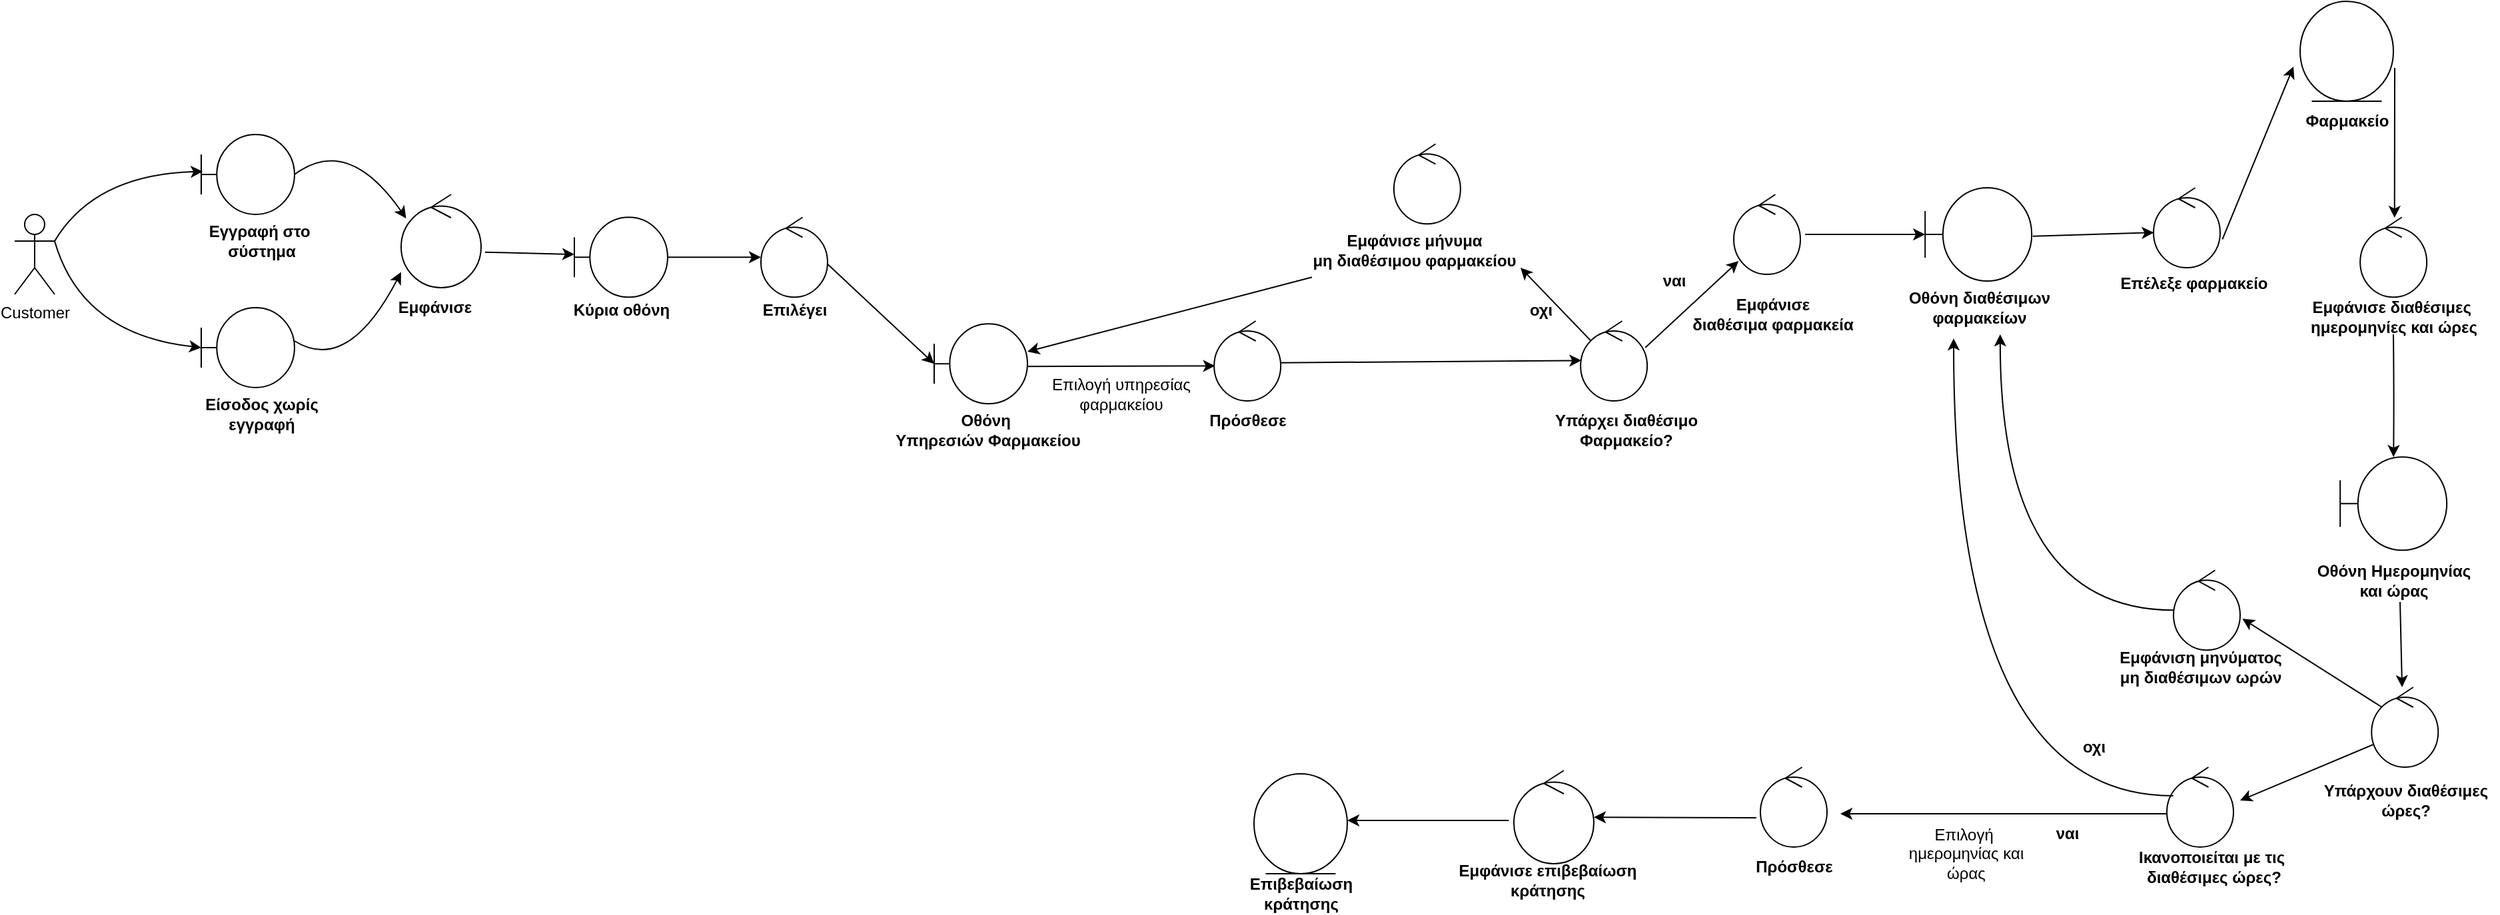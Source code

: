 <mxfile version="17.5.0" type="github">
  <diagram id="R2lEEEUBdFMjLlhIrx00" name="Page-1">
    <mxGraphModel dx="1660" dy="888" grid="1" gridSize="10" guides="1" tooltips="1" connect="1" arrows="1" fold="1" page="1" pageScale="1" pageWidth="850" pageHeight="1100" math="0" shadow="0" extFonts="Permanent Marker^https://fonts.googleapis.com/css?family=Permanent+Marker">
      <root>
        <mxCell id="0" />
        <mxCell id="1" parent="0" />
        <mxCell id="AKfOE-RP20w9o-3AV9IG-1" value="Customer" style="shape=umlActor;verticalLabelPosition=bottom;verticalAlign=top;html=1;outlineConnect=0;fontSize=12;strokeWidth=1;spacing=2;" parent="1" vertex="1">
          <mxGeometry x="80" y="230" width="30" height="60" as="geometry" />
        </mxCell>
        <mxCell id="AKfOE-RP20w9o-3AV9IG-8" value="" style="shape=umlBoundary;whiteSpace=wrap;html=1;fontSize=12;strokeWidth=1;spacing=2;" parent="1" vertex="1">
          <mxGeometry x="500" y="232.13" width="70" height="60" as="geometry" />
        </mxCell>
        <mxCell id="AKfOE-RP20w9o-3AV9IG-12" value="" style="shape=umlBoundary;whiteSpace=wrap;html=1;fontSize=12;strokeWidth=1;spacing=2;" parent="1" vertex="1">
          <mxGeometry x="770" y="312.13" width="70" height="60" as="geometry" />
        </mxCell>
        <mxCell id="AKfOE-RP20w9o-3AV9IG-14" value="" style="ellipse;shape=umlEntity;whiteSpace=wrap;html=1;" parent="1" vertex="1">
          <mxGeometry x="1795" y="70" width="70" height="75" as="geometry" />
        </mxCell>
        <mxCell id="AKfOE-RP20w9o-3AV9IG-17" value="" style="ellipse;shape=umlControl;whiteSpace=wrap;html=1;fontSize=12;strokeWidth=1;spacing=2;" parent="1" vertex="1">
          <mxGeometry x="640" y="232.13" width="50" height="60" as="geometry" />
        </mxCell>
        <mxCell id="AKfOE-RP20w9o-3AV9IG-20" value="&lt;b style=&quot;font-size: 12px;&quot;&gt;Κύρια οθόνη&lt;/b&gt;" style="text;html=1;align=center;verticalAlign=middle;resizable=0;points=[];autosize=1;strokeColor=none;fillColor=none;fontSize=12;strokeWidth=1;spacing=2;" parent="1" vertex="1">
          <mxGeometry x="490" y="292.13" width="90" height="20" as="geometry" />
        </mxCell>
        <mxCell id="AKfOE-RP20w9o-3AV9IG-21" value="" style="endArrow=classic;html=1;rounded=0;fontSize=12;strokeWidth=1;spacing=2;" parent="1" source="AKfOE-RP20w9o-3AV9IG-8" target="AKfOE-RP20w9o-3AV9IG-17" edge="1">
          <mxGeometry width="50" height="50" relative="1" as="geometry">
            <mxPoint x="560" y="302.13" as="sourcePoint" />
            <mxPoint x="610" y="252.13" as="targetPoint" />
            <Array as="points">
              <mxPoint x="610" y="262.13" />
            </Array>
          </mxGeometry>
        </mxCell>
        <mxCell id="AKfOE-RP20w9o-3AV9IG-22" value="&lt;b&gt;Επιλέγει&lt;/b&gt;" style="text;html=1;align=center;verticalAlign=middle;resizable=0;points=[];autosize=1;strokeColor=none;fillColor=none;fontSize=12;strokeWidth=1;spacing=2;" parent="1" vertex="1">
          <mxGeometry x="630" y="292.13" width="70" height="20" as="geometry" />
        </mxCell>
        <mxCell id="AKfOE-RP20w9o-3AV9IG-23" value="" style="endArrow=classic;html=1;rounded=0;exitX=0.996;exitY=0.583;exitDx=0;exitDy=0;exitPerimeter=0;fontSize=12;strokeWidth=1;spacing=2;" parent="1" source="AKfOE-RP20w9o-3AV9IG-17" edge="1">
          <mxGeometry width="50" height="50" relative="1" as="geometry">
            <mxPoint x="680" y="342.13" as="sourcePoint" />
            <mxPoint x="770" y="342.13" as="targetPoint" />
            <Array as="points" />
          </mxGeometry>
        </mxCell>
        <mxCell id="AKfOE-RP20w9o-3AV9IG-24" value="Οθόνη&amp;nbsp;&lt;br style=&quot;font-size: 12px&quot;&gt;Υπηρεσιών Φαρμακείου" style="text;html=1;align=center;verticalAlign=middle;resizable=0;points=[];autosize=1;strokeColor=none;fillColor=none;fontStyle=1;fontSize=12;strokeWidth=1;spacing=2;" parent="1" vertex="1">
          <mxGeometry x="730" y="372.13" width="160" height="40" as="geometry" />
        </mxCell>
        <mxCell id="AKfOE-RP20w9o-3AV9IG-140" value="" style="endArrow=classic;html=1;rounded=0;exitX=1.002;exitY=0.533;exitDx=0;exitDy=0;exitPerimeter=0;fontSize=12;strokeWidth=1;spacing=2;entryX=0.015;entryY=0.562;entryDx=0;entryDy=0;entryPerimeter=0;" parent="1" source="AKfOE-RP20w9o-3AV9IG-12" edge="1" target="AKfOE-RP20w9o-3AV9IG-187">
          <mxGeometry width="50" height="50" relative="1" as="geometry">
            <mxPoint x="870" y="352.13" as="sourcePoint" />
            <mxPoint x="930" y="344" as="targetPoint" />
            <Array as="points" />
          </mxGeometry>
        </mxCell>
        <mxCell id="AKfOE-RP20w9o-3AV9IG-145" value="" style="ellipse;shape=umlControl;whiteSpace=wrap;html=1;fontSize=12;strokeWidth=1;spacing=2;" parent="1" vertex="1">
          <mxGeometry x="1255.07" y="310" width="50" height="60" as="geometry" />
        </mxCell>
        <mxCell id="AKfOE-RP20w9o-3AV9IG-147" value="&lt;b style=&quot;font-size: 12px;&quot;&gt;Υπάρχει διαθέσιμο&lt;br style=&quot;font-size: 12px;&quot;&gt;Φαρμακείο?&lt;br style=&quot;font-size: 12px;&quot;&gt;&lt;/b&gt;" style="text;html=1;align=center;verticalAlign=middle;resizable=0;points=[];autosize=1;strokeColor=none;fillColor=none;fontSize=12;strokeWidth=1;spacing=2;" parent="1" vertex="1">
          <mxGeometry x="1223.62" y="372.13" width="130" height="40" as="geometry" />
        </mxCell>
        <mxCell id="AKfOE-RP20w9o-3AV9IG-150" value="" style="endArrow=classic;html=1;rounded=0;fontSize=12;strokeWidth=1;spacing=2;" parent="1" edge="1">
          <mxGeometry width="50" height="50" relative="1" as="geometry">
            <mxPoint x="1303.62" y="330" as="sourcePoint" />
            <mxPoint x="1373.62" y="265" as="targetPoint" />
            <Array as="points" />
          </mxGeometry>
        </mxCell>
        <mxCell id="AKfOE-RP20w9o-3AV9IG-151" value="" style="shape=umlBoundary;whiteSpace=wrap;html=1;" parent="1" vertex="1">
          <mxGeometry x="1513.62" y="210" width="80" height="70" as="geometry" />
        </mxCell>
        <mxCell id="AKfOE-RP20w9o-3AV9IG-152" value="" style="endArrow=classic;html=1;rounded=0;exitX=0.157;exitY=0.25;exitDx=0;exitDy=0;exitPerimeter=0;fontSize=12;strokeWidth=1;spacing=2;" parent="1" source="AKfOE-RP20w9o-3AV9IG-145" edge="1">
          <mxGeometry width="50" height="50" relative="1" as="geometry">
            <mxPoint x="1285.07" y="367.13" as="sourcePoint" />
            <mxPoint x="1210" y="270" as="targetPoint" />
          </mxGeometry>
        </mxCell>
        <mxCell id="AKfOE-RP20w9o-3AV9IG-153" value="ναι" style="text;html=1;align=center;verticalAlign=middle;resizable=0;points=[];autosize=1;strokeColor=none;fillColor=none;fontSize=12;strokeWidth=1;spacing=2;fontStyle=1" parent="1" vertex="1">
          <mxGeometry x="1305.07" y="270" width="40" height="20" as="geometry" />
        </mxCell>
        <mxCell id="AKfOE-RP20w9o-3AV9IG-154" value="οχι" style="text;html=1;align=center;verticalAlign=middle;resizable=0;points=[];autosize=1;strokeColor=none;fillColor=none;fontSize=12;strokeWidth=1;spacing=2;fontStyle=1" parent="1" vertex="1">
          <mxGeometry x="1205" y="292.13" width="40" height="20" as="geometry" />
        </mxCell>
        <mxCell id="AKfOE-RP20w9o-3AV9IG-155" value="" style="ellipse;shape=umlControl;whiteSpace=wrap;html=1;fontSize=12;strokeWidth=1;spacing=2;" parent="1" vertex="1">
          <mxGeometry x="1114.96" y="177.13" width="50" height="60" as="geometry" />
        </mxCell>
        <mxCell id="AKfOE-RP20w9o-3AV9IG-156" value="Εμφάνισε μήνυμα&lt;br style=&quot;font-size: 12px;&quot;&gt;μη διαθέσιμου φαρμακείου" style="text;html=1;align=center;verticalAlign=middle;resizable=0;points=[];autosize=1;strokeColor=none;fillColor=none;fontSize=12;strokeWidth=1;spacing=2;fontStyle=1" parent="1" vertex="1">
          <mxGeometry x="1044.96" y="237.13" width="170" height="40" as="geometry" />
        </mxCell>
        <mxCell id="AKfOE-RP20w9o-3AV9IG-157" value="" style="endArrow=classic;html=1;rounded=0;fontSize=12;strokeWidth=1;spacing=2;" parent="1" source="AKfOE-RP20w9o-3AV9IG-156" target="AKfOE-RP20w9o-3AV9IG-12" edge="1">
          <mxGeometry width="50" height="50" relative="1" as="geometry">
            <mxPoint x="850" y="182.13" as="sourcePoint" />
            <mxPoint x="810" y="117.13" as="targetPoint" />
            <Array as="points" />
          </mxGeometry>
        </mxCell>
        <mxCell id="AKfOE-RP20w9o-3AV9IG-160" value="Εμφάνισε&lt;br style=&quot;font-size: 12px&quot;&gt;διαθέσιμα φαρμακεία" style="text;html=1;align=center;verticalAlign=middle;resizable=0;points=[];autosize=1;strokeColor=none;fillColor=none;fontSize=12;strokeWidth=1;spacing=2;fontStyle=1" parent="1" vertex="1">
          <mxGeometry x="1328.62" y="285" width="140" height="40" as="geometry" />
        </mxCell>
        <mxCell id="AKfOE-RP20w9o-3AV9IG-161" value="" style="endArrow=classic;html=1;rounded=0;fontSize=12;strokeWidth=1;spacing=2;" parent="1" edge="1">
          <mxGeometry width="50" height="50" relative="1" as="geometry">
            <mxPoint x="1423.62" y="245" as="sourcePoint" />
            <mxPoint x="1513.62" y="245" as="targetPoint" />
            <Array as="points" />
          </mxGeometry>
        </mxCell>
        <mxCell id="AKfOE-RP20w9o-3AV9IG-162" value="Οθόνη διαθέσιμων &lt;br&gt;φαρμακείων" style="text;html=1;align=center;verticalAlign=middle;resizable=0;points=[];autosize=1;strokeColor=none;fillColor=none;fontSize=12;fontStyle=1" parent="1" vertex="1">
          <mxGeometry x="1493.62" y="285" width="120" height="30" as="geometry" />
        </mxCell>
        <mxCell id="AKfOE-RP20w9o-3AV9IG-163" value="" style="ellipse;shape=umlControl;whiteSpace=wrap;html=1;fontSize=12;strokeWidth=1;spacing=2;" parent="1" vertex="1">
          <mxGeometry x="1685" y="210" width="50" height="60" as="geometry" />
        </mxCell>
        <mxCell id="AKfOE-RP20w9o-3AV9IG-164" value="" style="endArrow=classic;html=1;rounded=0;fontSize=12;strokeWidth=1;spacing=2;exitX=1.009;exitY=0.52;exitDx=0;exitDy=0;exitPerimeter=0;entryX=0.005;entryY=0.56;entryDx=0;entryDy=0;entryPerimeter=0;" parent="1" source="AKfOE-RP20w9o-3AV9IG-151" target="AKfOE-RP20w9o-3AV9IG-163" edge="1">
          <mxGeometry width="50" height="50" relative="1" as="geometry">
            <mxPoint x="1513.55" y="339.12" as="sourcePoint" />
            <mxPoint x="1680" y="246" as="targetPoint" />
            <Array as="points" />
          </mxGeometry>
        </mxCell>
        <mxCell id="AKfOE-RP20w9o-3AV9IG-165" value="Επέλεξε φαρμακείο" style="text;html=1;align=center;verticalAlign=middle;resizable=0;points=[];autosize=1;strokeColor=none;fillColor=none;fontSize=12;fontStyle=1" parent="1" vertex="1">
          <mxGeometry x="1650" y="272.13" width="130" height="20" as="geometry" />
        </mxCell>
        <mxCell id="AKfOE-RP20w9o-3AV9IG-167" value="" style="endArrow=classic;html=1;rounded=0;fontSize=12;strokeWidth=1;spacing=2;exitX=1.034;exitY=0.645;exitDx=0;exitDy=0;exitPerimeter=0;" parent="1" source="AKfOE-RP20w9o-3AV9IG-163" edge="1">
          <mxGeometry width="50" height="50" relative="1" as="geometry">
            <mxPoint x="1720" y="95" as="sourcePoint" />
            <mxPoint x="1790" y="119" as="targetPoint" />
            <Array as="points" />
          </mxGeometry>
        </mxCell>
        <mxCell id="AKfOE-RP20w9o-3AV9IG-169" value="Φαρμακείο" style="text;html=1;align=center;verticalAlign=middle;resizable=0;points=[];autosize=1;strokeColor=none;fillColor=none;fontSize=12;fontStyle=1" parent="1" vertex="1">
          <mxGeometry x="1790" y="150" width="80" height="20" as="geometry" />
        </mxCell>
        <mxCell id="AKfOE-RP20w9o-3AV9IG-171" value="" style="curved=1;endArrow=classic;html=1;rounded=0;fontSize=12;strokeWidth=1;exitX=1;exitY=0.333;exitDx=0;exitDy=0;exitPerimeter=0;" parent="1" source="AKfOE-RP20w9o-3AV9IG-1" edge="1">
          <mxGeometry width="50" height="50" relative="1" as="geometry">
            <mxPoint x="120" y="325" as="sourcePoint" />
            <mxPoint x="220" y="330" as="targetPoint" />
            <Array as="points">
              <mxPoint x="130" y="320" />
            </Array>
          </mxGeometry>
        </mxCell>
        <mxCell id="AKfOE-RP20w9o-3AV9IG-170" value="" style="curved=1;endArrow=classic;html=1;rounded=0;fontSize=12;strokeWidth=1;entryX=0.016;entryY=0.462;entryDx=0;entryDy=0;entryPerimeter=0;" parent="1" target="AKfOE-RP20w9o-3AV9IG-172" edge="1">
          <mxGeometry width="50" height="50" relative="1" as="geometry">
            <mxPoint x="110" y="250" as="sourcePoint" />
            <mxPoint x="210" y="200" as="targetPoint" />
            <Array as="points">
              <mxPoint x="140" y="200" />
            </Array>
          </mxGeometry>
        </mxCell>
        <mxCell id="AKfOE-RP20w9o-3AV9IG-172" value="" style="shape=umlBoundary;whiteSpace=wrap;html=1;fontSize=12;strokeWidth=1;spacing=2;" parent="1" vertex="1">
          <mxGeometry x="220" y="170" width="70" height="60" as="geometry" />
        </mxCell>
        <mxCell id="AKfOE-RP20w9o-3AV9IG-174" value="" style="shape=umlBoundary;whiteSpace=wrap;html=1;fontSize=12;strokeWidth=1;spacing=2;" parent="1" vertex="1">
          <mxGeometry x="220" y="300" width="70" height="60" as="geometry" />
        </mxCell>
        <mxCell id="AKfOE-RP20w9o-3AV9IG-178" value="Eγγραφή στο&amp;nbsp;&lt;br&gt;σύστημα" style="text;html=1;align=center;verticalAlign=middle;resizable=0;points=[];autosize=1;strokeColor=none;fillColor=none;fontSize=12;fontStyle=1" parent="1" vertex="1">
          <mxGeometry x="220" y="235" width="90" height="30" as="geometry" />
        </mxCell>
        <mxCell id="AKfOE-RP20w9o-3AV9IG-179" value="Είσοδος χωρίς&lt;br&gt;εγγραφή" style="text;html=1;align=center;verticalAlign=middle;resizable=0;points=[];autosize=1;strokeColor=none;fillColor=none;fontSize=12;fontStyle=1" parent="1" vertex="1">
          <mxGeometry x="215" y="365" width="100" height="30" as="geometry" />
        </mxCell>
        <mxCell id="AKfOE-RP20w9o-3AV9IG-180" value="" style="curved=1;endArrow=classic;html=1;rounded=0;fontSize=12;strokeWidth=1;entryX=0.063;entryY=0.257;entryDx=0;entryDy=0;entryPerimeter=0;" parent="1" target="AKfOE-RP20w9o-3AV9IG-182" edge="1">
          <mxGeometry width="50" height="50" relative="1" as="geometry">
            <mxPoint x="290" y="200" as="sourcePoint" />
            <mxPoint x="370" y="230" as="targetPoint" />
            <Array as="points">
              <mxPoint x="330" y="170" />
            </Array>
          </mxGeometry>
        </mxCell>
        <mxCell id="AKfOE-RP20w9o-3AV9IG-181" value="" style="curved=1;endArrow=classic;html=1;rounded=0;fontSize=12;strokeWidth=1;entryX=0;entryY=0.833;entryDx=0;entryDy=0;entryPerimeter=0;" parent="1" target="AKfOE-RP20w9o-3AV9IG-182" edge="1">
          <mxGeometry width="50" height="50" relative="1" as="geometry">
            <mxPoint x="290" y="325" as="sourcePoint" />
            <mxPoint x="370" y="290" as="targetPoint" />
            <Array as="points">
              <mxPoint x="330" y="350" />
            </Array>
          </mxGeometry>
        </mxCell>
        <mxCell id="AKfOE-RP20w9o-3AV9IG-182" value="" style="ellipse;shape=umlControl;whiteSpace=wrap;html=1;fontSize=12;strokeWidth=1;spacing=2;fontColor=#000000;labelBackgroundColor=#FFFFFF;labelBorderColor=#000000;" parent="1" vertex="1">
          <mxGeometry x="370" y="215" width="60" height="70" as="geometry" />
        </mxCell>
        <mxCell id="AKfOE-RP20w9o-3AV9IG-183" value="&lt;b&gt;Εμφάνισε&lt;/b&gt;" style="text;html=1;align=center;verticalAlign=middle;resizable=0;points=[];autosize=1;strokeColor=none;fillColor=none;fontSize=12;" parent="1" vertex="1">
          <mxGeometry x="360" y="290" width="70" height="20" as="geometry" />
        </mxCell>
        <mxCell id="AKfOE-RP20w9o-3AV9IG-185" value="" style="endArrow=classic;html=1;rounded=0;fontSize=12;strokeWidth=1;spacing=2;exitX=1.049;exitY=0.619;exitDx=0;exitDy=0;exitPerimeter=0;" parent="1" source="AKfOE-RP20w9o-3AV9IG-182" edge="1">
          <mxGeometry width="50" height="50" relative="1" as="geometry">
            <mxPoint x="450" y="260" as="sourcePoint" />
            <mxPoint x="500" y="260" as="targetPoint" />
            <Array as="points" />
          </mxGeometry>
        </mxCell>
        <mxCell id="AKfOE-RP20w9o-3AV9IG-187" value="" style="ellipse;shape=umlControl;whiteSpace=wrap;html=1;fontSize=12;strokeWidth=1;spacing=2;" parent="1" vertex="1">
          <mxGeometry x="980.07" y="310" width="50" height="60" as="geometry" />
        </mxCell>
        <mxCell id="AKfOE-RP20w9o-3AV9IG-188" value="Πρόσθεσε" style="text;html=1;align=center;verticalAlign=middle;resizable=0;points=[];autosize=1;strokeColor=none;fillColor=none;fontSize=12;fontColor=#000000;fontStyle=1" parent="1" vertex="1">
          <mxGeometry x="970.07" y="375" width="70" height="20" as="geometry" />
        </mxCell>
        <mxCell id="AKfOE-RP20w9o-3AV9IG-190" value="" style="endArrow=classic;html=1;rounded=0;exitX=1.002;exitY=0.533;exitDx=0;exitDy=0;exitPerimeter=0;fontSize=12;strokeWidth=1;spacing=2;entryX=0.012;entryY=0.494;entryDx=0;entryDy=0;entryPerimeter=0;" parent="1" target="AKfOE-RP20w9o-3AV9IG-145" edge="1">
          <mxGeometry width="50" height="50" relative="1" as="geometry">
            <mxPoint x="1030.07" y="341.36" as="sourcePoint" />
            <mxPoint x="1180" y="341" as="targetPoint" />
            <Array as="points" />
          </mxGeometry>
        </mxCell>
        <mxCell id="6pwtXoSBNGAXOpl_ANqQ-11" value="" style="edgeStyle=orthogonalEdgeStyle;curved=1;rounded=0;orthogonalLoop=1;jettySize=auto;html=1;fontSize=12;fontColor=#000000;strokeWidth=1;" edge="1" parent="1" target="AKfOE-RP20w9o-3AV9IG-208">
          <mxGeometry relative="1" as="geometry">
            <mxPoint x="1865" y="320" as="sourcePoint" />
            <mxPoint x="1865.07" y="372.13" as="targetPoint" />
          </mxGeometry>
        </mxCell>
        <mxCell id="AKfOE-RP20w9o-3AV9IG-203" value="" style="ellipse;shape=umlControl;whiteSpace=wrap;html=1;fontSize=12;strokeWidth=1;spacing=2;" parent="1" vertex="1">
          <mxGeometry x="1840.07" y="232.13" width="50" height="60" as="geometry" />
        </mxCell>
        <mxCell id="AKfOE-RP20w9o-3AV9IG-204" value="" style="endArrow=classic;html=1;rounded=0;fontSize=12;strokeWidth=1;spacing=2;entryX=0.516;entryY=0.007;entryDx=0;entryDy=0;entryPerimeter=0;" parent="1" target="AKfOE-RP20w9o-3AV9IG-203" edge="1">
          <mxGeometry width="50" height="50" relative="1" as="geometry">
            <mxPoint x="1866" y="120" as="sourcePoint" />
            <mxPoint x="1963.3" y="170.3" as="targetPoint" />
            <Array as="points" />
          </mxGeometry>
        </mxCell>
        <mxCell id="AKfOE-RP20w9o-3AV9IG-205" value="Εμφάνισε διαθέσιμες&amp;nbsp;&lt;br&gt;ημερομηνίες και ώρες" style="text;html=1;align=center;verticalAlign=middle;resizable=0;points=[];autosize=1;strokeColor=none;fillColor=none;fontSize=12;fontColor=#000000;fontStyle=1" parent="1" vertex="1">
          <mxGeometry x="1795.07" y="292.13" width="140" height="30" as="geometry" />
        </mxCell>
        <mxCell id="AKfOE-RP20w9o-3AV9IG-208" value="" style="shape=umlBoundary;whiteSpace=wrap;html=1;" parent="1" vertex="1">
          <mxGeometry x="1825.07" y="412.13" width="80" height="70" as="geometry" />
        </mxCell>
        <mxCell id="6pwtXoSBNGAXOpl_ANqQ-1" value="Επιλογή υπηρεσίας&lt;br&gt;φαρμακείου" style="text;html=1;align=center;verticalAlign=middle;resizable=0;points=[];autosize=1;strokeColor=none;fillColor=none;fontSize=12;fontColor=#000000;" vertex="1" parent="1">
          <mxGeometry x="850" y="349.63" width="120" height="30" as="geometry" />
        </mxCell>
        <mxCell id="6pwtXoSBNGAXOpl_ANqQ-9" value="" style="ellipse;shape=umlControl;whiteSpace=wrap;html=1;fontSize=12;strokeWidth=1;spacing=2;" vertex="1" parent="1">
          <mxGeometry x="1370" y="215" width="50" height="60" as="geometry" />
        </mxCell>
        <mxCell id="6pwtXoSBNGAXOpl_ANqQ-12" value="Οθόνη Ημερομηνίας&lt;br&gt;και ώρας" style="text;html=1;align=center;verticalAlign=middle;resizable=0;points=[];autosize=1;strokeColor=none;fillColor=none;fontSize=12;fontColor=#000000;fontStyle=1" vertex="1" parent="1">
          <mxGeometry x="1800.07" y="490" width="130" height="30" as="geometry" />
        </mxCell>
        <mxCell id="6pwtXoSBNGAXOpl_ANqQ-13" value="" style="ellipse;shape=umlControl;whiteSpace=wrap;html=1;fontSize=12;strokeWidth=1;spacing=2;" vertex="1" parent="1">
          <mxGeometry x="1848.62" y="585" width="50" height="60" as="geometry" />
        </mxCell>
        <mxCell id="6pwtXoSBNGAXOpl_ANqQ-14" value="&lt;b style=&quot;font-size: 12px&quot;&gt;Υπάρχουν διαθέσιμες&lt;br&gt;ώρες?&lt;br style=&quot;font-size: 12px&quot;&gt;&lt;/b&gt;" style="text;html=1;align=center;verticalAlign=middle;resizable=0;points=[];autosize=1;strokeColor=none;fillColor=none;fontSize=12;strokeWidth=1;spacing=2;" vertex="1" parent="1">
          <mxGeometry x="1803.62" y="650" width="140" height="40" as="geometry" />
        </mxCell>
        <mxCell id="6pwtXoSBNGAXOpl_ANqQ-15" value="" style="endArrow=classic;html=1;rounded=0;fontSize=12;strokeWidth=1;spacing=2;exitX=0.029;exitY=0.715;exitDx=0;exitDy=0;exitPerimeter=0;" edge="1" parent="1" source="6pwtXoSBNGAXOpl_ANqQ-13">
          <mxGeometry width="50" height="50" relative="1" as="geometry">
            <mxPoint x="1888.62" y="597.13" as="sourcePoint" />
            <mxPoint x="1750" y="670" as="targetPoint" />
            <Array as="points" />
          </mxGeometry>
        </mxCell>
        <mxCell id="6pwtXoSBNGAXOpl_ANqQ-16" value="" style="endArrow=classic;html=1;rounded=0;exitX=0.157;exitY=0.25;exitDx=0;exitDy=0;exitPerimeter=0;fontSize=12;strokeWidth=1;spacing=2;entryX=1.034;entryY=0.607;entryDx=0;entryDy=0;entryPerimeter=0;" edge="1" parent="1" source="6pwtXoSBNGAXOpl_ANqQ-13" target="6pwtXoSBNGAXOpl_ANqQ-20">
          <mxGeometry width="50" height="50" relative="1" as="geometry">
            <mxPoint x="1870.07" y="634.26" as="sourcePoint" />
            <mxPoint x="1795" y="537.13" as="targetPoint" />
          </mxGeometry>
        </mxCell>
        <mxCell id="6pwtXoSBNGAXOpl_ANqQ-17" value="ναι" style="text;html=1;align=center;verticalAlign=middle;resizable=0;points=[];autosize=1;strokeColor=none;fillColor=none;fontSize=12;strokeWidth=1;spacing=2;fontStyle=1" vertex="1" parent="1">
          <mxGeometry x="1600" y="685" width="40" height="20" as="geometry" />
        </mxCell>
        <mxCell id="6pwtXoSBNGAXOpl_ANqQ-18" value="οχι" style="text;html=1;align=center;verticalAlign=middle;resizable=0;points=[];autosize=1;strokeColor=none;fillColor=none;fontSize=12;strokeWidth=1;spacing=2;fontStyle=1" vertex="1" parent="1">
          <mxGeometry x="1620" y="620" width="40" height="20" as="geometry" />
        </mxCell>
        <mxCell id="6pwtXoSBNGAXOpl_ANqQ-24" value="" style="edgeStyle=orthogonalEdgeStyle;curved=1;rounded=0;orthogonalLoop=1;jettySize=auto;html=1;fontSize=12;fontColor=#000000;strokeWidth=1;entryX=0.636;entryY=1.167;entryDx=0;entryDy=0;entryPerimeter=0;" edge="1" parent="1" source="6pwtXoSBNGAXOpl_ANqQ-20" target="AKfOE-RP20w9o-3AV9IG-162">
          <mxGeometry relative="1" as="geometry">
            <mxPoint x="1620" y="527.13" as="targetPoint" />
          </mxGeometry>
        </mxCell>
        <mxCell id="6pwtXoSBNGAXOpl_ANqQ-20" value="" style="ellipse;shape=umlControl;whiteSpace=wrap;html=1;fontSize=12;strokeWidth=1;spacing=2;" vertex="1" parent="1">
          <mxGeometry x="1700" y="497.13" width="50" height="60" as="geometry" />
        </mxCell>
        <mxCell id="6pwtXoSBNGAXOpl_ANqQ-22" value="&lt;b&gt;Εμφάνιση μηνύματος&lt;br&gt;μη διαθέσιμων ωρών&lt;/b&gt;" style="text;html=1;align=center;verticalAlign=middle;resizable=0;points=[];autosize=1;strokeColor=none;fillColor=none;fontSize=12;fontColor=#000000;" vertex="1" parent="1">
          <mxGeometry x="1650" y="555" width="140" height="30" as="geometry" />
        </mxCell>
        <mxCell id="6pwtXoSBNGAXOpl_ANqQ-28" value="" style="endArrow=classic;html=1;rounded=0;fontSize=12;strokeWidth=1;spacing=2;exitX=0.498;exitY=1.129;exitDx=0;exitDy=0;exitPerimeter=0;entryX=0.58;entryY=-0.049;entryDx=0;entryDy=0;entryPerimeter=0;" edge="1" parent="1">
          <mxGeometry width="50" height="50" relative="1" as="geometry">
            <mxPoint x="1870.0" y="521.01" as="sourcePoint" />
            <mxPoint x="1871.54" y="585" as="targetPoint" />
            <Array as="points" />
          </mxGeometry>
        </mxCell>
        <mxCell id="6pwtXoSBNGAXOpl_ANqQ-29" value="" style="ellipse;shape=umlControl;whiteSpace=wrap;html=1;fontSize=12;strokeWidth=1;spacing=2;" vertex="1" parent="1">
          <mxGeometry x="1695" y="645" width="50" height="60" as="geometry" />
        </mxCell>
        <mxCell id="6pwtXoSBNGAXOpl_ANqQ-30" value="Ικανοποιείται με τις&amp;nbsp;&lt;br&gt;διαθέσιμες ώρες?" style="text;html=1;align=center;verticalAlign=middle;resizable=0;points=[];autosize=1;strokeColor=none;fillColor=none;fontSize=12;fontColor=#000000;fontStyle=1" vertex="1" parent="1">
          <mxGeometry x="1665.07" y="705" width="130" height="30" as="geometry" />
        </mxCell>
        <mxCell id="6pwtXoSBNGAXOpl_ANqQ-31" value="" style="endArrow=classic;html=1;rounded=0;fontSize=12;strokeWidth=1;spacing=2;exitX=0.029;exitY=0.715;exitDx=0;exitDy=0;exitPerimeter=0;" edge="1" parent="1">
          <mxGeometry width="50" height="50" relative="1" as="geometry">
            <mxPoint x="1695.0" y="680.0" as="sourcePoint" />
            <mxPoint x="1450" y="680" as="targetPoint" />
            <Array as="points" />
          </mxGeometry>
        </mxCell>
        <mxCell id="6pwtXoSBNGAXOpl_ANqQ-32" value="" style="endArrow=classic;html=1;rounded=0;exitX=0.157;exitY=0.25;exitDx=0;exitDy=0;exitPerimeter=0;fontSize=12;strokeWidth=1;spacing=2;entryX=0.345;entryY=1.269;entryDx=0;entryDy=0;entryPerimeter=0;edgeStyle=orthogonalEdgeStyle;curved=1;" edge="1" parent="1" target="AKfOE-RP20w9o-3AV9IG-162">
          <mxGeometry width="50" height="50" relative="1" as="geometry">
            <mxPoint x="1699.77" y="666.45" as="sourcePoint" />
            <mxPoint x="1590" y="590" as="targetPoint" />
          </mxGeometry>
        </mxCell>
        <mxCell id="6pwtXoSBNGAXOpl_ANqQ-33" value="Επιλογή&amp;nbsp;&lt;br&gt;ημερομηνίας και&lt;br&gt;ώρας" style="text;html=1;align=center;verticalAlign=middle;resizable=0;points=[];autosize=1;strokeColor=none;fillColor=none;fontSize=12;fontColor=#000000;" vertex="1" parent="1">
          <mxGeometry x="1493.62" y="685" width="100" height="50" as="geometry" />
        </mxCell>
        <mxCell id="6pwtXoSBNGAXOpl_ANqQ-34" value="" style="ellipse;shape=umlControl;whiteSpace=wrap;html=1;fontSize=12;strokeWidth=1;spacing=2;" vertex="1" parent="1">
          <mxGeometry x="1390" y="645" width="50" height="60" as="geometry" />
        </mxCell>
        <mxCell id="6pwtXoSBNGAXOpl_ANqQ-35" value="Πρόσθεσε" style="text;html=1;align=center;verticalAlign=middle;resizable=0;points=[];autosize=1;strokeColor=none;fillColor=none;fontSize=12;fontColor=#000000;fontStyle=1" vertex="1" parent="1">
          <mxGeometry x="1380" y="710" width="70" height="20" as="geometry" />
        </mxCell>
        <mxCell id="6pwtXoSBNGAXOpl_ANqQ-36" value="" style="ellipse;shape=umlControl;whiteSpace=wrap;html=1;fontSize=12;strokeWidth=1;spacing=2;fontColor=#000000;labelBackgroundColor=#FFFFFF;labelBorderColor=#000000;" vertex="1" parent="1">
          <mxGeometry x="1205.0" y="647.5" width="60" height="70" as="geometry" />
        </mxCell>
        <mxCell id="6pwtXoSBNGAXOpl_ANqQ-37" value="" style="endArrow=classic;html=1;rounded=0;fontSize=12;strokeWidth=1;spacing=2;" edge="1" parent="1" target="6pwtXoSBNGAXOpl_ANqQ-36">
          <mxGeometry width="50" height="50" relative="1" as="geometry">
            <mxPoint x="1387" y="683" as="sourcePoint" />
            <mxPoint x="1289.93" y="723.55" as="targetPoint" />
            <Array as="points" />
          </mxGeometry>
        </mxCell>
        <mxCell id="6pwtXoSBNGAXOpl_ANqQ-40" value="Εμφάνισε επιβεβαίωση&lt;br&gt;κράτησης" style="text;html=1;align=center;verticalAlign=middle;resizable=0;points=[];autosize=1;strokeColor=none;fillColor=none;fontSize=12;fontColor=#000000;fontStyle=1" vertex="1" parent="1">
          <mxGeometry x="1155" y="715" width="150" height="30" as="geometry" />
        </mxCell>
        <mxCell id="6pwtXoSBNGAXOpl_ANqQ-41" value="" style="ellipse;shape=umlEntity;whiteSpace=wrap;html=1;" vertex="1" parent="1">
          <mxGeometry x="1010" y="650" width="70" height="75" as="geometry" />
        </mxCell>
        <mxCell id="6pwtXoSBNGAXOpl_ANqQ-42" value="" style="endArrow=classic;html=1;rounded=0;fontSize=12;strokeWidth=1;spacing=2;exitX=-0.052;exitY=0.563;exitDx=0;exitDy=0;exitPerimeter=0;" edge="1" parent="1">
          <mxGeometry width="50" height="50" relative="1" as="geometry">
            <mxPoint x="1201.16" y="685" as="sourcePoint" />
            <mxPoint x="1080" y="685" as="targetPoint" />
            <Array as="points" />
          </mxGeometry>
        </mxCell>
        <mxCell id="6pwtXoSBNGAXOpl_ANqQ-44" value="Επιβεβαίωση&lt;br&gt;κράτησης" style="text;html=1;align=center;verticalAlign=middle;resizable=0;points=[];autosize=1;strokeColor=none;fillColor=none;fontSize=12;fontColor=#000000;fontStyle=1" vertex="1" parent="1">
          <mxGeometry x="1000" y="725" width="90" height="30" as="geometry" />
        </mxCell>
      </root>
    </mxGraphModel>
  </diagram>
</mxfile>
